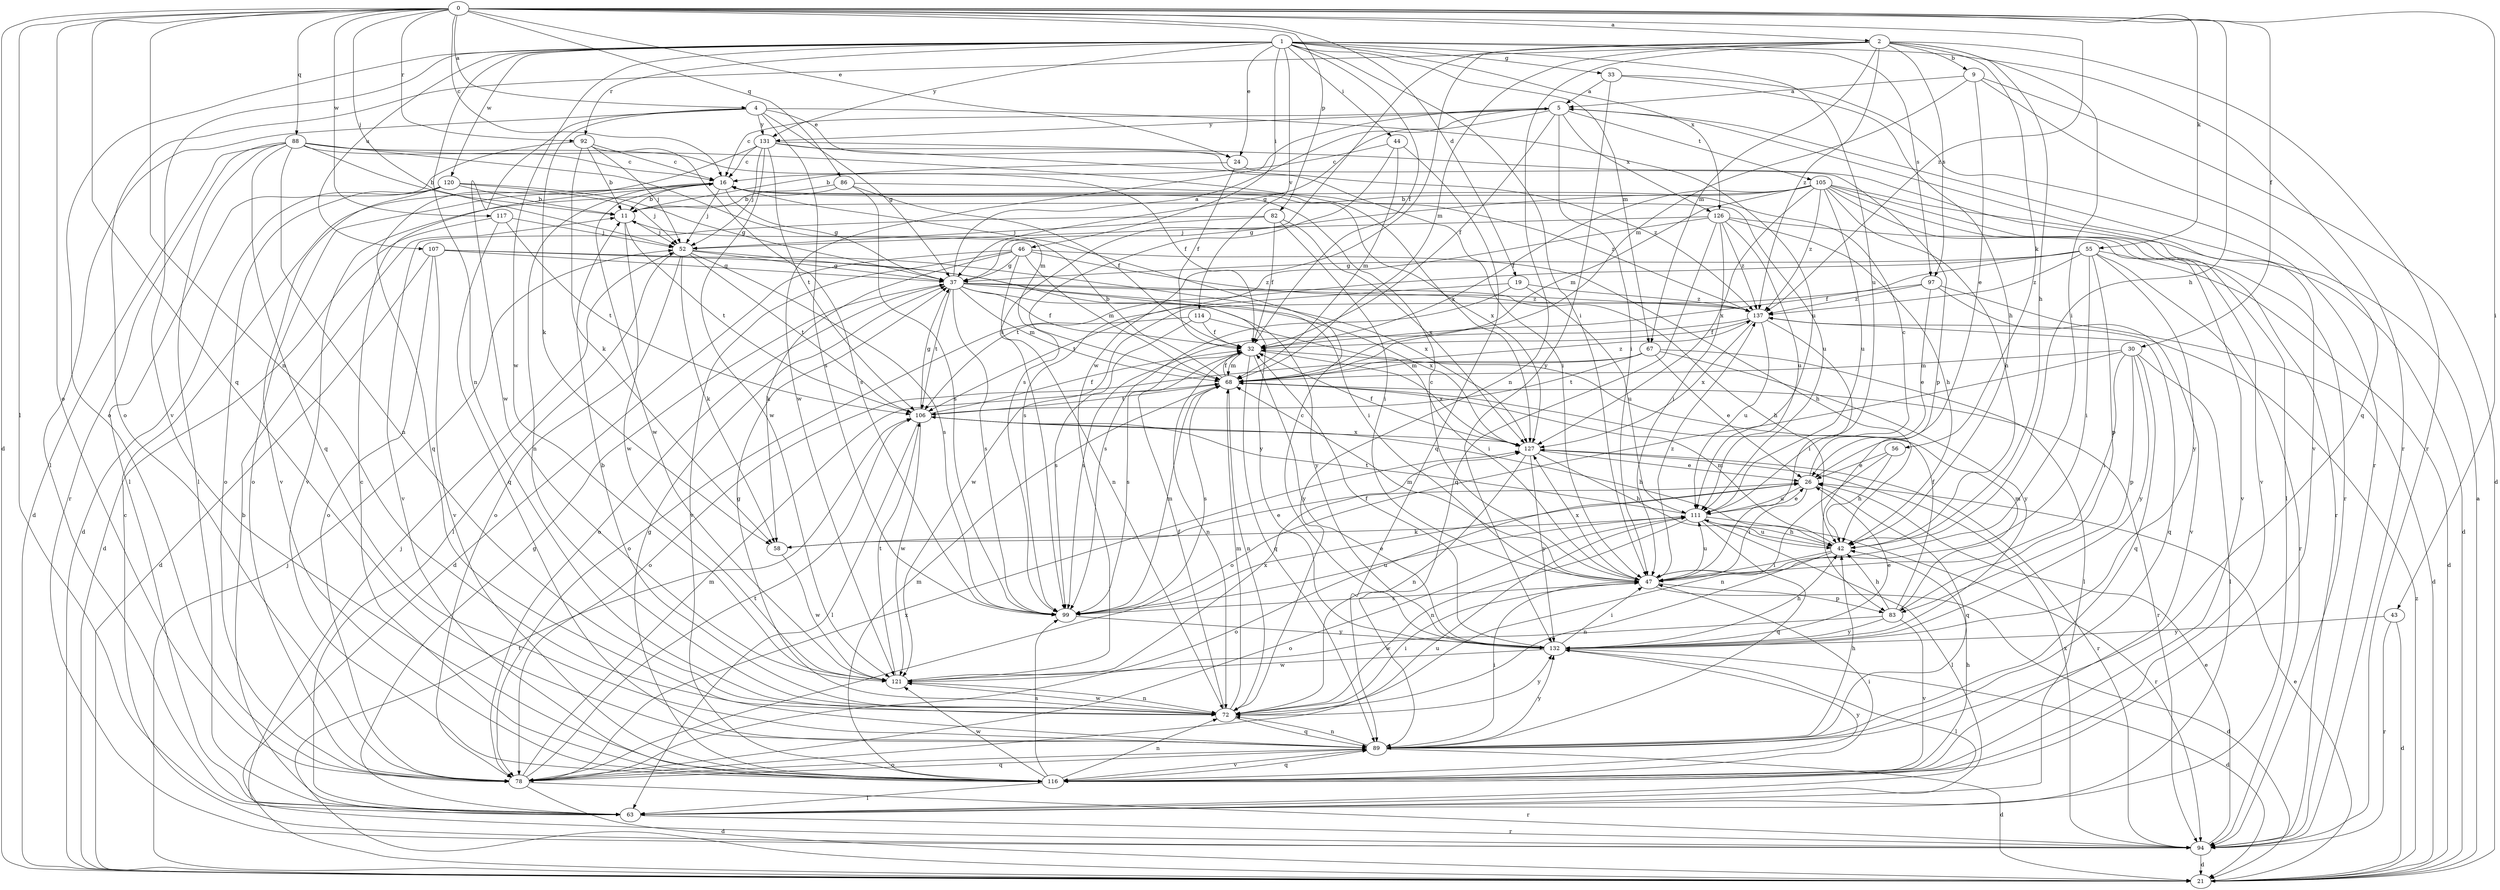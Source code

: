 strict digraph  {
0;
1;
2;
4;
5;
9;
11;
16;
19;
21;
24;
26;
30;
32;
33;
37;
42;
43;
44;
46;
47;
52;
55;
56;
58;
63;
67;
68;
72;
78;
82;
83;
86;
88;
89;
92;
94;
97;
99;
105;
106;
107;
111;
114;
116;
117;
120;
121;
126;
127;
131;
132;
137;
0 -> 2  [label=a];
0 -> 4  [label=a];
0 -> 16  [label=c];
0 -> 19  [label=d];
0 -> 21  [label=d];
0 -> 24  [label=e];
0 -> 30  [label=f];
0 -> 42  [label=h];
0 -> 43  [label=i];
0 -> 52  [label=j];
0 -> 55  [label=k];
0 -> 63  [label=l];
0 -> 72  [label=n];
0 -> 78  [label=o];
0 -> 82  [label=p];
0 -> 86  [label=q];
0 -> 88  [label=q];
0 -> 89  [label=q];
0 -> 92  [label=r];
0 -> 117  [label=w];
0 -> 137  [label=z];
1 -> 24  [label=e];
1 -> 32  [label=f];
1 -> 33  [label=g];
1 -> 44  [label=i];
1 -> 46  [label=i];
1 -> 47  [label=i];
1 -> 67  [label=m];
1 -> 72  [label=n];
1 -> 78  [label=o];
1 -> 92  [label=r];
1 -> 94  [label=r];
1 -> 97  [label=s];
1 -> 107  [label=u];
1 -> 111  [label=u];
1 -> 114  [label=v];
1 -> 116  [label=v];
1 -> 120  [label=w];
1 -> 121  [label=w];
1 -> 126  [label=x];
1 -> 131  [label=y];
2 -> 9  [label=b];
2 -> 42  [label=h];
2 -> 47  [label=i];
2 -> 56  [label=k];
2 -> 67  [label=m];
2 -> 68  [label=m];
2 -> 72  [label=n];
2 -> 78  [label=o];
2 -> 94  [label=r];
2 -> 97  [label=s];
2 -> 99  [label=s];
2 -> 121  [label=w];
2 -> 137  [label=z];
4 -> 24  [label=e];
4 -> 37  [label=g];
4 -> 58  [label=k];
4 -> 63  [label=l];
4 -> 99  [label=s];
4 -> 111  [label=u];
4 -> 121  [label=w];
4 -> 131  [label=y];
5 -> 16  [label=c];
5 -> 32  [label=f];
5 -> 37  [label=g];
5 -> 47  [label=i];
5 -> 105  [label=t];
5 -> 116  [label=v];
5 -> 121  [label=w];
5 -> 126  [label=x];
5 -> 131  [label=y];
9 -> 5  [label=a];
9 -> 21  [label=d];
9 -> 26  [label=e];
9 -> 68  [label=m];
9 -> 89  [label=q];
11 -> 52  [label=j];
11 -> 106  [label=t];
11 -> 121  [label=w];
16 -> 11  [label=b];
16 -> 37  [label=g];
16 -> 52  [label=j];
16 -> 72  [label=n];
16 -> 78  [label=o];
16 -> 111  [label=u];
16 -> 121  [label=w];
16 -> 127  [label=x];
19 -> 99  [label=s];
19 -> 106  [label=t];
19 -> 111  [label=u];
19 -> 137  [label=z];
21 -> 5  [label=a];
21 -> 26  [label=e];
21 -> 52  [label=j];
21 -> 106  [label=t];
21 -> 137  [label=z];
24 -> 11  [label=b];
24 -> 32  [label=f];
24 -> 83  [label=p];
26 -> 16  [label=c];
26 -> 47  [label=i];
26 -> 78  [label=o];
26 -> 89  [label=q];
26 -> 111  [label=u];
30 -> 47  [label=i];
30 -> 63  [label=l];
30 -> 68  [label=m];
30 -> 78  [label=o];
30 -> 83  [label=p];
30 -> 89  [label=q];
30 -> 132  [label=y];
32 -> 68  [label=m];
32 -> 72  [label=n];
32 -> 89  [label=q];
32 -> 99  [label=s];
32 -> 127  [label=x];
32 -> 132  [label=y];
33 -> 5  [label=a];
33 -> 42  [label=h];
33 -> 94  [label=r];
33 -> 132  [label=y];
37 -> 5  [label=a];
37 -> 32  [label=f];
37 -> 42  [label=h];
37 -> 68  [label=m];
37 -> 78  [label=o];
37 -> 99  [label=s];
37 -> 106  [label=t];
37 -> 127  [label=x];
37 -> 132  [label=y];
37 -> 137  [label=z];
42 -> 47  [label=i];
42 -> 68  [label=m];
42 -> 72  [label=n];
42 -> 111  [label=u];
43 -> 21  [label=d];
43 -> 94  [label=r];
43 -> 132  [label=y];
44 -> 16  [label=c];
44 -> 68  [label=m];
44 -> 89  [label=q];
44 -> 99  [label=s];
46 -> 21  [label=d];
46 -> 37  [label=g];
46 -> 42  [label=h];
46 -> 58  [label=k];
46 -> 68  [label=m];
46 -> 72  [label=n];
46 -> 116  [label=v];
46 -> 137  [label=z];
47 -> 16  [label=c];
47 -> 21  [label=d];
47 -> 68  [label=m];
47 -> 83  [label=p];
47 -> 99  [label=s];
47 -> 111  [label=u];
47 -> 127  [label=x];
47 -> 137  [label=z];
52 -> 37  [label=g];
52 -> 58  [label=k];
52 -> 63  [label=l];
52 -> 78  [label=o];
52 -> 99  [label=s];
52 -> 106  [label=t];
52 -> 132  [label=y];
55 -> 21  [label=d];
55 -> 32  [label=f];
55 -> 37  [label=g];
55 -> 47  [label=i];
55 -> 83  [label=p];
55 -> 94  [label=r];
55 -> 106  [label=t];
55 -> 132  [label=y];
55 -> 137  [label=z];
56 -> 26  [label=e];
56 -> 42  [label=h];
56 -> 72  [label=n];
58 -> 26  [label=e];
58 -> 121  [label=w];
63 -> 11  [label=b];
63 -> 37  [label=g];
63 -> 94  [label=r];
67 -> 26  [label=e];
67 -> 63  [label=l];
67 -> 68  [label=m];
67 -> 78  [label=o];
67 -> 106  [label=t];
67 -> 132  [label=y];
68 -> 11  [label=b];
68 -> 32  [label=f];
68 -> 72  [label=n];
68 -> 94  [label=r];
68 -> 99  [label=s];
68 -> 106  [label=t];
68 -> 137  [label=z];
72 -> 11  [label=b];
72 -> 32  [label=f];
72 -> 37  [label=g];
72 -> 47  [label=i];
72 -> 68  [label=m];
72 -> 89  [label=q];
72 -> 121  [label=w];
72 -> 132  [label=y];
78 -> 21  [label=d];
78 -> 68  [label=m];
78 -> 89  [label=q];
78 -> 94  [label=r];
78 -> 106  [label=t];
78 -> 111  [label=u];
78 -> 127  [label=x];
82 -> 32  [label=f];
82 -> 47  [label=i];
82 -> 52  [label=j];
82 -> 116  [label=v];
82 -> 127  [label=x];
83 -> 32  [label=f];
83 -> 42  [label=h];
83 -> 68  [label=m];
83 -> 116  [label=v];
83 -> 121  [label=w];
83 -> 132  [label=y];
86 -> 11  [label=b];
86 -> 32  [label=f];
86 -> 99  [label=s];
86 -> 116  [label=v];
86 -> 137  [label=z];
88 -> 11  [label=b];
88 -> 16  [label=c];
88 -> 21  [label=d];
88 -> 32  [label=f];
88 -> 63  [label=l];
88 -> 68  [label=m];
88 -> 72  [label=n];
88 -> 89  [label=q];
88 -> 94  [label=r];
88 -> 127  [label=x];
89 -> 21  [label=d];
89 -> 42  [label=h];
89 -> 47  [label=i];
89 -> 72  [label=n];
89 -> 78  [label=o];
89 -> 116  [label=v];
89 -> 132  [label=y];
92 -> 11  [label=b];
92 -> 16  [label=c];
92 -> 52  [label=j];
92 -> 58  [label=k];
92 -> 63  [label=l];
92 -> 99  [label=s];
94 -> 16  [label=c];
94 -> 21  [label=d];
94 -> 26  [label=e];
94 -> 52  [label=j];
94 -> 127  [label=x];
97 -> 21  [label=d];
97 -> 26  [label=e];
97 -> 116  [label=v];
97 -> 121  [label=w];
97 -> 137  [label=z];
99 -> 26  [label=e];
99 -> 68  [label=m];
99 -> 111  [label=u];
99 -> 132  [label=y];
105 -> 11  [label=b];
105 -> 21  [label=d];
105 -> 32  [label=f];
105 -> 37  [label=g];
105 -> 42  [label=h];
105 -> 63  [label=l];
105 -> 68  [label=m];
105 -> 94  [label=r];
105 -> 111  [label=u];
105 -> 116  [label=v];
105 -> 127  [label=x];
105 -> 137  [label=z];
106 -> 32  [label=f];
106 -> 37  [label=g];
106 -> 42  [label=h];
106 -> 63  [label=l];
106 -> 121  [label=w];
106 -> 127  [label=x];
107 -> 21  [label=d];
107 -> 37  [label=g];
107 -> 47  [label=i];
107 -> 78  [label=o];
107 -> 116  [label=v];
107 -> 127  [label=x];
111 -> 26  [label=e];
111 -> 42  [label=h];
111 -> 58  [label=k];
111 -> 63  [label=l];
111 -> 72  [label=n];
111 -> 78  [label=o];
111 -> 89  [label=q];
111 -> 94  [label=r];
111 -> 106  [label=t];
114 -> 32  [label=f];
114 -> 47  [label=i];
114 -> 78  [label=o];
114 -> 99  [label=s];
116 -> 16  [label=c];
116 -> 37  [label=g];
116 -> 42  [label=h];
116 -> 47  [label=i];
116 -> 63  [label=l];
116 -> 68  [label=m];
116 -> 72  [label=n];
116 -> 89  [label=q];
116 -> 99  [label=s];
116 -> 121  [label=w];
116 -> 132  [label=y];
117 -> 21  [label=d];
117 -> 52  [label=j];
117 -> 89  [label=q];
117 -> 106  [label=t];
120 -> 11  [label=b];
120 -> 21  [label=d];
120 -> 37  [label=g];
120 -> 52  [label=j];
120 -> 78  [label=o];
120 -> 116  [label=v];
121 -> 72  [label=n];
121 -> 106  [label=t];
121 -> 127  [label=x];
126 -> 42  [label=h];
126 -> 47  [label=i];
126 -> 52  [label=j];
126 -> 89  [label=q];
126 -> 99  [label=s];
126 -> 111  [label=u];
126 -> 116  [label=v];
126 -> 137  [label=z];
127 -> 26  [label=e];
127 -> 32  [label=f];
127 -> 42  [label=h];
127 -> 72  [label=n];
127 -> 94  [label=r];
127 -> 132  [label=y];
131 -> 16  [label=c];
131 -> 47  [label=i];
131 -> 52  [label=j];
131 -> 89  [label=q];
131 -> 94  [label=r];
131 -> 106  [label=t];
131 -> 121  [label=w];
131 -> 137  [label=z];
132 -> 16  [label=c];
132 -> 21  [label=d];
132 -> 26  [label=e];
132 -> 32  [label=f];
132 -> 42  [label=h];
132 -> 47  [label=i];
132 -> 63  [label=l];
132 -> 121  [label=w];
137 -> 32  [label=f];
137 -> 47  [label=i];
137 -> 89  [label=q];
137 -> 99  [label=s];
137 -> 111  [label=u];
137 -> 127  [label=x];
}
